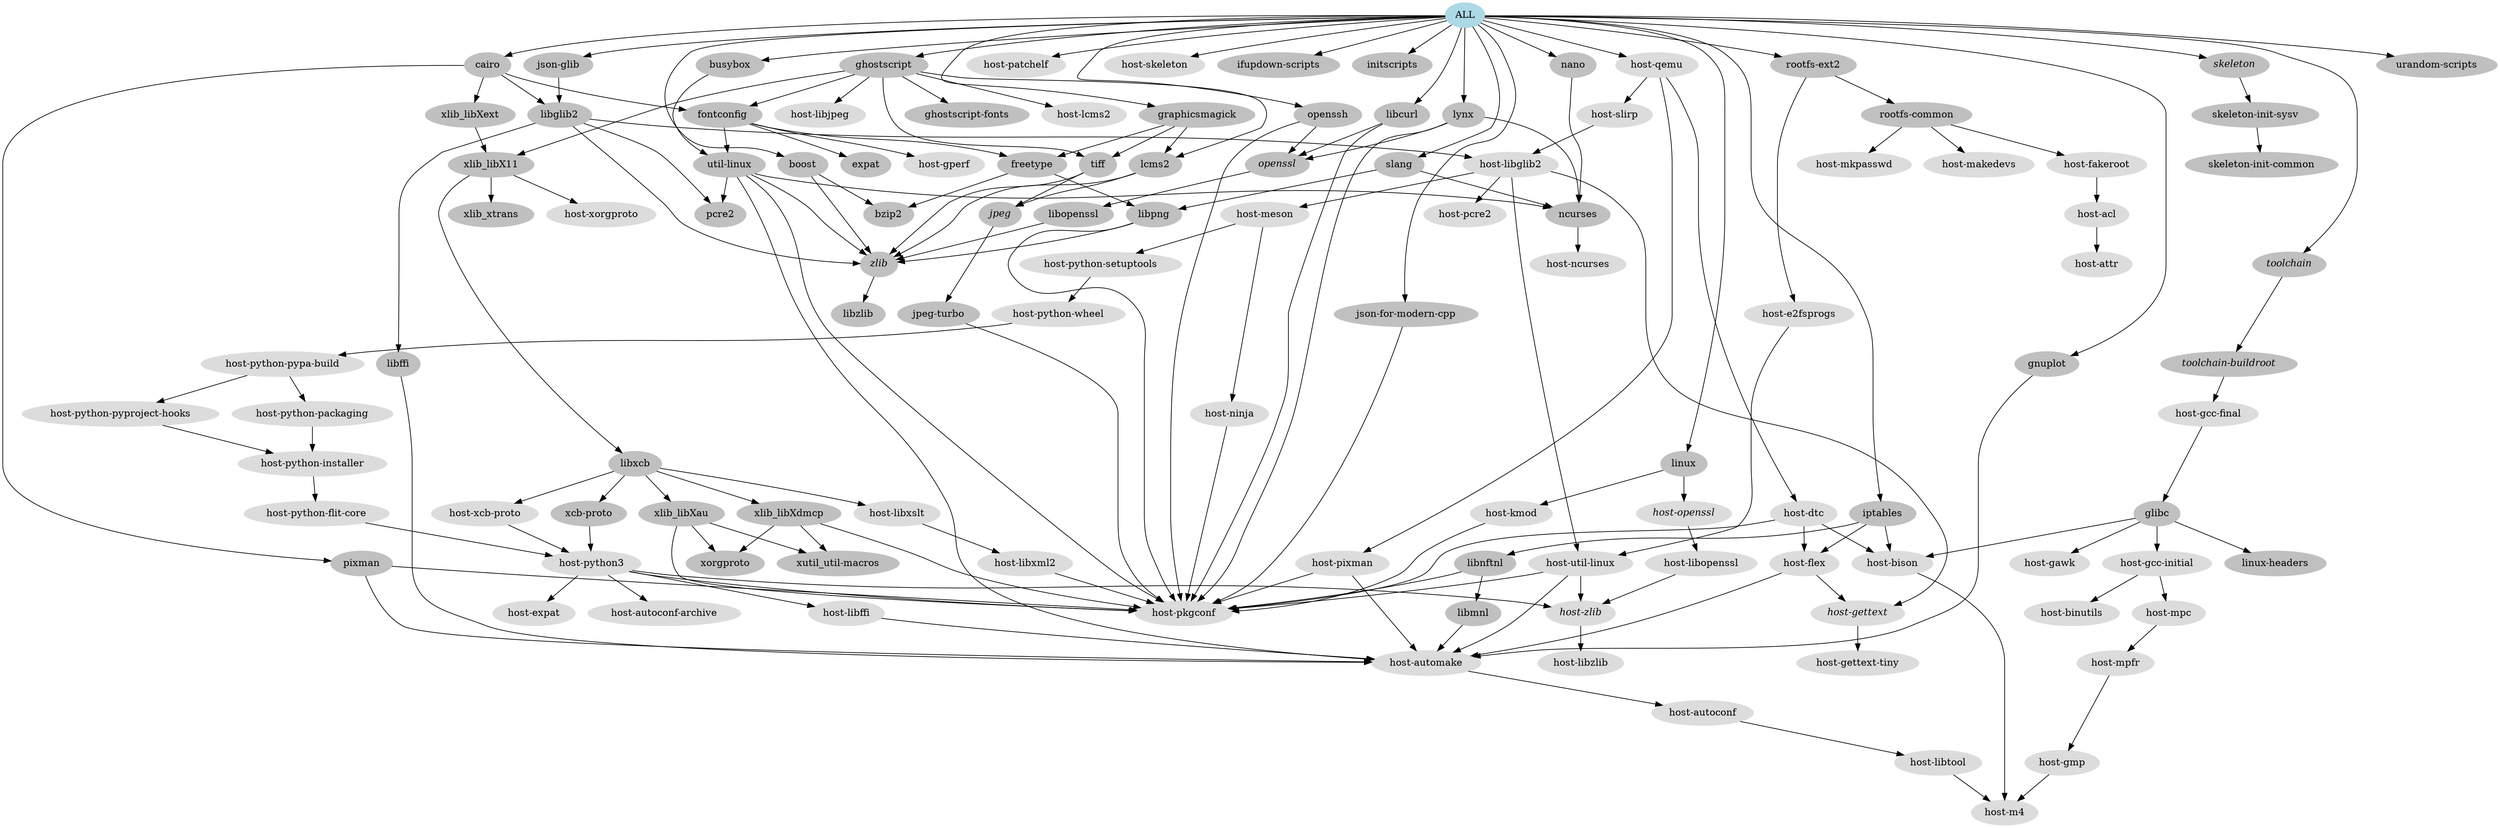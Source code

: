 digraph G {
_all [label = "ALL"]
_all [color=lightblue,style=filled]
_all -> _boost [dir=forward]
_boost [label = "boost"]
_boost [color=grey,style=filled]
_boost -> _bzip2 [dir=forward]
_bzip2 [label = "bzip2"]
_bzip2 [color=grey,style=filled]
_boost -> _zlib [dir=forward]
_zlib [label = <<I>zlib</I>>]
_zlib [color=grey,style=filled]
_zlib -> _libzlib [dir=forward]
_libzlib [label = "libzlib"]
_libzlib [color=grey,style=filled]
_all -> _busybox [dir=forward]
_busybox [label = "busybox"]
_busybox [color=grey,style=filled]
_busybox -> _utillinux [dir=forward]
_utillinux [label = "util-linux"]
_utillinux [color=grey,style=filled]
_utillinux -> _hostautomake [dir=forward]
_hostautomake [label = "host-automake"]
_hostautomake [color=gainsboro,style=filled]
_hostautomake -> _hostautoconf [dir=forward]
_hostautoconf [label = "host-autoconf"]
_hostautoconf [color=gainsboro,style=filled]
_hostautoconf -> _hostlibtool [dir=forward]
_hostlibtool [label = "host-libtool"]
_hostlibtool [color=gainsboro,style=filled]
_hostlibtool -> _hostm4 [dir=forward]
_hostm4 [label = "host-m4"]
_hostm4 [color=gainsboro,style=filled]
_utillinux -> _hostpkgconf [dir=forward]
_hostpkgconf [label = "host-pkgconf"]
_hostpkgconf [color=gainsboro,style=filled]
_utillinux -> _ncurses [dir=forward]
_ncurses [label = "ncurses"]
_ncurses [color=grey,style=filled]
_ncurses -> _hostncurses [dir=forward]
_hostncurses [label = "host-ncurses"]
_hostncurses [color=gainsboro,style=filled]
_utillinux -> _pcre2 [dir=forward]
_pcre2 [label = "pcre2"]
_pcre2 [color=grey,style=filled]
_utillinux -> _zlib [dir=forward]
_all -> _cairo [dir=forward]
_cairo [label = "cairo"]
_cairo [color=grey,style=filled]
_cairo -> _fontconfig [dir=forward]
_fontconfig [label = "fontconfig"]
_fontconfig [color=grey,style=filled]
_fontconfig -> _expat [dir=forward]
_expat [label = "expat"]
_expat [color=grey,style=filled]
_fontconfig -> _freetype [dir=forward]
_freetype [label = "freetype"]
_freetype [color=grey,style=filled]
_freetype -> _bzip2 [dir=forward]
_freetype -> _libpng [dir=forward]
_libpng [label = "libpng"]
_libpng [color=grey,style=filled]
_libpng -> _hostpkgconf [dir=forward]
_libpng -> _zlib [dir=forward]
_fontconfig -> _hostgperf [dir=forward]
_hostgperf [label = "host-gperf"]
_hostgperf [color=gainsboro,style=filled]
_fontconfig -> _utillinux [dir=forward]
_cairo -> _libglib2 [dir=forward]
_libglib2 [label = "libglib2"]
_libglib2 [color=grey,style=filled]
_libglib2 -> _hostlibglib2 [dir=forward]
_hostlibglib2 [label = "host-libglib2"]
_hostlibglib2 [color=gainsboro,style=filled]
_hostlibglib2 -> _hostgettext [dir=forward]
_hostgettext [label = <<I>host-gettext</I>>]
_hostgettext [color=gainsboro,style=filled]
_hostgettext -> _hostgettexttiny [dir=forward]
_hostgettexttiny [label = "host-gettext-tiny"]
_hostgettexttiny [color=gainsboro,style=filled]
_hostlibglib2 -> _hostmeson [dir=forward]
_hostmeson [label = "host-meson"]
_hostmeson [color=gainsboro,style=filled]
_hostmeson -> _hostninja [dir=forward]
_hostninja [label = "host-ninja"]
_hostninja [color=gainsboro,style=filled]
_hostninja -> _hostpkgconf [dir=forward]
_hostmeson -> _hostpythonsetuptools [dir=forward]
_hostpythonsetuptools [label = "host-python-setuptools"]
_hostpythonsetuptools [color=gainsboro,style=filled]
_hostpythonsetuptools -> _hostpythonwheel [dir=forward]
_hostpythonwheel [label = "host-python-wheel"]
_hostpythonwheel [color=gainsboro,style=filled]
_hostpythonwheel -> _hostpythonpypabuild [dir=forward]
_hostpythonpypabuild [label = "host-python-pypa-build"]
_hostpythonpypabuild [color=gainsboro,style=filled]
_hostpythonpypabuild -> _hostpythonpackaging [dir=forward]
_hostpythonpackaging [label = "host-python-packaging"]
_hostpythonpackaging [color=gainsboro,style=filled]
_hostpythonpackaging -> _hostpythoninstaller [dir=forward]
_hostpythoninstaller [label = "host-python-installer"]
_hostpythoninstaller [color=gainsboro,style=filled]
_hostpythoninstaller -> _hostpythonflitcore [dir=forward]
_hostpythonflitcore [label = "host-python-flit-core"]
_hostpythonflitcore [color=gainsboro,style=filled]
_hostpythonflitcore -> _hostpython3 [dir=forward]
_hostpython3 [label = "host-python3"]
_hostpython3 [color=gainsboro,style=filled]
_hostpython3 -> _hostautoconfarchive [dir=forward]
_hostautoconfarchive [label = "host-autoconf-archive"]
_hostautoconfarchive [color=gainsboro,style=filled]
_hostpython3 -> _hostexpat [dir=forward]
_hostexpat [label = "host-expat"]
_hostexpat [color=gainsboro,style=filled]
_hostpython3 -> _hostlibffi [dir=forward]
_hostlibffi [label = "host-libffi"]
_hostlibffi [color=gainsboro,style=filled]
_hostlibffi -> _hostautomake [dir=forward]
_hostpython3 -> _hostpkgconf [dir=forward]
_hostpython3 -> _hostzlib [dir=forward]
_hostzlib [label = <<I>host-zlib</I>>]
_hostzlib [color=gainsboro,style=filled]
_hostzlib -> _hostlibzlib [dir=forward]
_hostlibzlib [label = "host-libzlib"]
_hostlibzlib [color=gainsboro,style=filled]
_hostpythonpypabuild -> _hostpythonpyprojecthooks [dir=forward]
_hostpythonpyprojecthooks [label = "host-python-pyproject-hooks"]
_hostpythonpyprojecthooks [color=gainsboro,style=filled]
_hostpythonpyprojecthooks -> _hostpythoninstaller [dir=forward]
_hostlibglib2 -> _hostpcre2 [dir=forward]
_hostpcre2 [label = "host-pcre2"]
_hostpcre2 [color=gainsboro,style=filled]
_hostlibglib2 -> _hostutillinux [dir=forward]
_hostutillinux [label = "host-util-linux"]
_hostutillinux [color=gainsboro,style=filled]
_hostutillinux -> _hostautomake [dir=forward]
_hostutillinux -> _hostpkgconf [dir=forward]
_hostutillinux -> _hostzlib [dir=forward]
_libglib2 -> _libffi [dir=forward]
_libffi [label = "libffi"]
_libffi [color=grey,style=filled]
_libffi -> _hostautomake [dir=forward]
_libglib2 -> _pcre2 [dir=forward]
_libglib2 -> _zlib [dir=forward]
_cairo -> _pixman [dir=forward]
_pixman [label = "pixman"]
_pixman [color=grey,style=filled]
_pixman -> _hostautomake [dir=forward]
_pixman -> _hostpkgconf [dir=forward]
_cairo -> _xlib_libXext [dir=forward]
_xlib_libXext [label = "xlib_libXext"]
_xlib_libXext [color=grey,style=filled]
_xlib_libXext -> _xlib_libX11 [dir=forward]
_xlib_libX11 [label = "xlib_libX11"]
_xlib_libX11 [color=grey,style=filled]
_xlib_libX11 -> _hostxorgproto [dir=forward]
_hostxorgproto [label = "host-xorgproto"]
_hostxorgproto [color=gainsboro,style=filled]
_xlib_libX11 -> _libxcb [dir=forward]
_libxcb [label = "libxcb"]
_libxcb [color=grey,style=filled]
_libxcb -> _hostlibxslt [dir=forward]
_hostlibxslt [label = "host-libxslt"]
_hostlibxslt [color=gainsboro,style=filled]
_hostlibxslt -> _hostlibxml2 [dir=forward]
_hostlibxml2 [label = "host-libxml2"]
_hostlibxml2 [color=gainsboro,style=filled]
_hostlibxml2 -> _hostpkgconf [dir=forward]
_libxcb -> _hostxcbproto [dir=forward]
_hostxcbproto [label = "host-xcb-proto"]
_hostxcbproto [color=gainsboro,style=filled]
_hostxcbproto -> _hostpython3 [dir=forward]
_libxcb -> _xcbproto [dir=forward]
_xcbproto [label = "xcb-proto"]
_xcbproto [color=grey,style=filled]
_xcbproto -> _hostpython3 [dir=forward]
_libxcb -> _xlib_libXau [dir=forward]
_xlib_libXau [label = "xlib_libXau"]
_xlib_libXau [color=grey,style=filled]
_xlib_libXau -> _hostpkgconf [dir=forward]
_xlib_libXau -> _xorgproto [dir=forward]
_xorgproto [label = "xorgproto"]
_xorgproto [color=grey,style=filled]
_xlib_libXau -> _xutil_utilmacros [dir=forward]
_xutil_utilmacros [label = "xutil_util-macros"]
_xutil_utilmacros [color=grey,style=filled]
_libxcb -> _xlib_libXdmcp [dir=forward]
_xlib_libXdmcp [label = "xlib_libXdmcp"]
_xlib_libXdmcp [color=grey,style=filled]
_xlib_libXdmcp -> _hostpkgconf [dir=forward]
_xlib_libXdmcp -> _xorgproto [dir=forward]
_xlib_libXdmcp -> _xutil_utilmacros [dir=forward]
_xlib_libX11 -> _xlib_xtrans [dir=forward]
_xlib_xtrans [label = "xlib_xtrans"]
_xlib_xtrans [color=grey,style=filled]
_all -> _ghostscript [dir=forward]
_ghostscript [label = "ghostscript"]
_ghostscript [color=grey,style=filled]
_ghostscript -> _fontconfig [dir=forward]
_ghostscript -> _ghostscriptfonts [dir=forward]
_ghostscriptfonts [label = "ghostscript-fonts"]
_ghostscriptfonts [color=grey,style=filled]
_ghostscript -> _hostlcms2 [dir=forward]
_hostlcms2 [label = "host-lcms2"]
_hostlcms2 [color=gainsboro,style=filled]
_ghostscript -> _hostlibjpeg [dir=forward]
_hostlibjpeg [label = "host-libjpeg"]
_hostlibjpeg [color=gainsboro,style=filled]
_ghostscript -> _lcms2 [dir=forward]
_lcms2 [label = "lcms2"]
_lcms2 [color=grey,style=filled]
_lcms2 -> _jpeg [dir=forward]
_jpeg [label = <<I>jpeg</I>>]
_jpeg [color=grey,style=filled]
_jpeg -> _jpegturbo [dir=forward]
_jpegturbo [label = "jpeg-turbo"]
_jpegturbo [color=grey,style=filled]
_jpegturbo -> _hostpkgconf [dir=forward]
_lcms2 -> _zlib [dir=forward]
_ghostscript -> _tiff [dir=forward]
_tiff [label = "tiff"]
_tiff [color=grey,style=filled]
_tiff -> _jpeg [dir=forward]
_tiff -> _zlib [dir=forward]
_ghostscript -> _xlib_libX11 [dir=forward]
_all -> _gnuplot [dir=forward]
_gnuplot [label = "gnuplot"]
_gnuplot [color=grey,style=filled]
_gnuplot -> _hostautomake [dir=forward]
_all -> _graphicsmagick [dir=forward]
_graphicsmagick [label = "graphicsmagick"]
_graphicsmagick [color=grey,style=filled]
_graphicsmagick -> _freetype [dir=forward]
_graphicsmagick -> _lcms2 [dir=forward]
_graphicsmagick -> _tiff [dir=forward]
_all -> _hostpatchelf [dir=forward]
_hostpatchelf [label = "host-patchelf"]
_hostpatchelf [color=gainsboro,style=filled]
_all -> _hostqemu [dir=forward]
_hostqemu [label = "host-qemu"]
_hostqemu [color=gainsboro,style=filled]
_hostqemu -> _hostdtc [dir=forward]
_hostdtc [label = "host-dtc"]
_hostdtc [color=gainsboro,style=filled]
_hostdtc -> _hostbison [dir=forward]
_hostbison [label = "host-bison"]
_hostbison [color=gainsboro,style=filled]
_hostbison -> _hostm4 [dir=forward]
_hostdtc -> _hostflex [dir=forward]
_hostflex [label = "host-flex"]
_hostflex [color=gainsboro,style=filled]
_hostflex -> _hostautomake [dir=forward]
_hostflex -> _hostgettext [dir=forward]
_hostdtc -> _hostpkgconf [dir=forward]
_hostqemu -> _hostpixman [dir=forward]
_hostpixman [label = "host-pixman"]
_hostpixman [color=gainsboro,style=filled]
_hostpixman -> _hostautomake [dir=forward]
_hostpixman -> _hostpkgconf [dir=forward]
_hostqemu -> _hostslirp [dir=forward]
_hostslirp [label = "host-slirp"]
_hostslirp [color=gainsboro,style=filled]
_hostslirp -> _hostlibglib2 [dir=forward]
_all -> _hostskeleton [dir=forward]
_hostskeleton [label = "host-skeleton"]
_hostskeleton [color=gainsboro,style=filled]
_all -> _ifupdownscripts [dir=forward]
_ifupdownscripts [label = "ifupdown-scripts"]
_ifupdownscripts [color=grey,style=filled]
_all -> _initscripts [dir=forward]
_initscripts [label = "initscripts"]
_initscripts [color=grey,style=filled]
_all -> _iptables [dir=forward]
_iptables [label = "iptables"]
_iptables [color=grey,style=filled]
_iptables -> _hostbison [dir=forward]
_iptables -> _hostflex [dir=forward]
_iptables -> _libnftnl [dir=forward]
_libnftnl [label = "libnftnl"]
_libnftnl [color=grey,style=filled]
_libnftnl -> _hostpkgconf [dir=forward]
_libnftnl -> _libmnl [dir=forward]
_libmnl [label = "libmnl"]
_libmnl [color=grey,style=filled]
_libmnl -> _hostautomake [dir=forward]
_all -> _jsonformoderncpp [dir=forward]
_jsonformoderncpp [label = "json-for-modern-cpp"]
_jsonformoderncpp [color=grey,style=filled]
_jsonformoderncpp -> _hostpkgconf [dir=forward]
_all -> _jsonglib [dir=forward]
_jsonglib [label = "json-glib"]
_jsonglib [color=grey,style=filled]
_jsonglib -> _libglib2 [dir=forward]
_all -> _libcurl [dir=forward]
_libcurl [label = "libcurl"]
_libcurl [color=grey,style=filled]
_libcurl -> _hostpkgconf [dir=forward]
_libcurl -> _openssl [dir=forward]
_openssl [label = <<I>openssl</I>>]
_openssl [color=grey,style=filled]
_openssl -> _libopenssl [dir=forward]
_libopenssl [label = "libopenssl"]
_libopenssl [color=grey,style=filled]
_libopenssl -> _zlib [dir=forward]
_all -> _linux [dir=forward]
_linux [label = "linux"]
_linux [color=grey,style=filled]
_linux -> _hostkmod [dir=forward]
_hostkmod [label = "host-kmod"]
_hostkmod [color=gainsboro,style=filled]
_hostkmod -> _hostpkgconf [dir=forward]
_linux -> _hostopenssl [dir=forward]
_hostopenssl [label = <<I>host-openssl</I>>]
_hostopenssl [color=gainsboro,style=filled]
_hostopenssl -> _hostlibopenssl [dir=forward]
_hostlibopenssl [label = "host-libopenssl"]
_hostlibopenssl [color=gainsboro,style=filled]
_hostlibopenssl -> _hostzlib [dir=forward]
_all -> _lynx [dir=forward]
_lynx [label = "lynx"]
_lynx [color=grey,style=filled]
_lynx -> _hostpkgconf [dir=forward]
_lynx -> _ncurses [dir=forward]
_lynx -> _openssl [dir=forward]
_all -> _nano [dir=forward]
_nano [label = "nano"]
_nano [color=grey,style=filled]
_nano -> _ncurses [dir=forward]
_all -> _openssh [dir=forward]
_openssh [label = "openssh"]
_openssh [color=grey,style=filled]
_openssh -> _hostpkgconf [dir=forward]
_openssh -> _openssl [dir=forward]
_all -> _rootfsext2 [dir=forward]
_rootfsext2 [label = "rootfs-ext2"]
_rootfsext2 [color=grey,style=filled]
_rootfsext2 -> _hoste2fsprogs [dir=forward]
_hoste2fsprogs [label = "host-e2fsprogs"]
_hoste2fsprogs [color=gainsboro,style=filled]
_hoste2fsprogs -> _hostutillinux [dir=forward]
_rootfsext2 -> _rootfscommon [dir=forward]
_rootfscommon [label = "rootfs-common"]
_rootfscommon [color=grey,style=filled]
_rootfscommon -> _hostfakeroot [dir=forward]
_hostfakeroot [label = "host-fakeroot"]
_hostfakeroot [color=gainsboro,style=filled]
_hostfakeroot -> _hostacl [dir=forward]
_hostacl [label = "host-acl"]
_hostacl [color=gainsboro,style=filled]
_hostacl -> _hostattr [dir=forward]
_hostattr [label = "host-attr"]
_hostattr [color=gainsboro,style=filled]
_rootfscommon -> _hostmakedevs [dir=forward]
_hostmakedevs [label = "host-makedevs"]
_hostmakedevs [color=gainsboro,style=filled]
_rootfscommon -> _hostmkpasswd [dir=forward]
_hostmkpasswd [label = "host-mkpasswd"]
_hostmkpasswd [color=gainsboro,style=filled]
_all -> _skeleton [dir=forward]
_skeleton [label = <<I>skeleton</I>>]
_skeleton [color=grey,style=filled]
_skeleton -> _skeletoninitsysv [dir=forward]
_skeletoninitsysv [label = "skeleton-init-sysv"]
_skeletoninitsysv [color=grey,style=filled]
_skeletoninitsysv -> _skeletoninitcommon [dir=forward]
_skeletoninitcommon [label = "skeleton-init-common"]
_skeletoninitcommon [color=grey,style=filled]
_all -> _slang [dir=forward]
_slang [label = "slang"]
_slang [color=grey,style=filled]
_slang -> _libpng [dir=forward]
_slang -> _ncurses [dir=forward]
_all -> _toolchain [dir=forward]
_toolchain [label = <<I>toolchain</I>>]
_toolchain [color=grey,style=filled]
_toolchain -> _toolchainbuildroot [dir=forward]
_toolchainbuildroot [label = <<I>toolchain-buildroot</I>>]
_toolchainbuildroot [color=grey,style=filled]
_toolchainbuildroot -> _hostgccfinal [dir=forward]
_hostgccfinal [label = "host-gcc-final"]
_hostgccfinal [color=gainsboro,style=filled]
_hostgccfinal -> _glibc [dir=forward]
_glibc [label = "glibc"]
_glibc [color=grey,style=filled]
_glibc -> _hostbison [dir=forward]
_glibc -> _hostgawk [dir=forward]
_hostgawk [label = "host-gawk"]
_hostgawk [color=gainsboro,style=filled]
_glibc -> _hostgccinitial [dir=forward]
_hostgccinitial [label = "host-gcc-initial"]
_hostgccinitial [color=gainsboro,style=filled]
_hostgccinitial -> _hostbinutils [dir=forward]
_hostbinutils [label = "host-binutils"]
_hostbinutils [color=gainsboro,style=filled]
_hostgccinitial -> _hostmpc [dir=forward]
_hostmpc [label = "host-mpc"]
_hostmpc [color=gainsboro,style=filled]
_hostmpc -> _hostmpfr [dir=forward]
_hostmpfr [label = "host-mpfr"]
_hostmpfr [color=gainsboro,style=filled]
_hostmpfr -> _hostgmp [dir=forward]
_hostgmp [label = "host-gmp"]
_hostgmp [color=gainsboro,style=filled]
_hostgmp -> _hostm4 [dir=forward]
_glibc -> _linuxheaders [dir=forward]
_linuxheaders [label = "linux-headers"]
_linuxheaders [color=grey,style=filled]
_all -> _urandomscripts [dir=forward]
_urandomscripts [label = "urandom-scripts"]
_urandomscripts [color=grey,style=filled]
}
